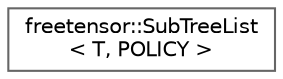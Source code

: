 digraph "Graphical Class Hierarchy"
{
 // LATEX_PDF_SIZE
  bgcolor="transparent";
  edge [fontname=Helvetica,fontsize=10,labelfontname=Helvetica,labelfontsize=10];
  node [fontname=Helvetica,fontsize=10,shape=box,height=0.2,width=0.4];
  rankdir="LR";
  Node0 [label="freetensor::SubTreeList\l\< T, POLICY \>",height=0.2,width=0.4,color="grey40", fillcolor="white", style="filled",URL="$classfreetensor_1_1SubTreeList.html",tooltip=" "];
}
